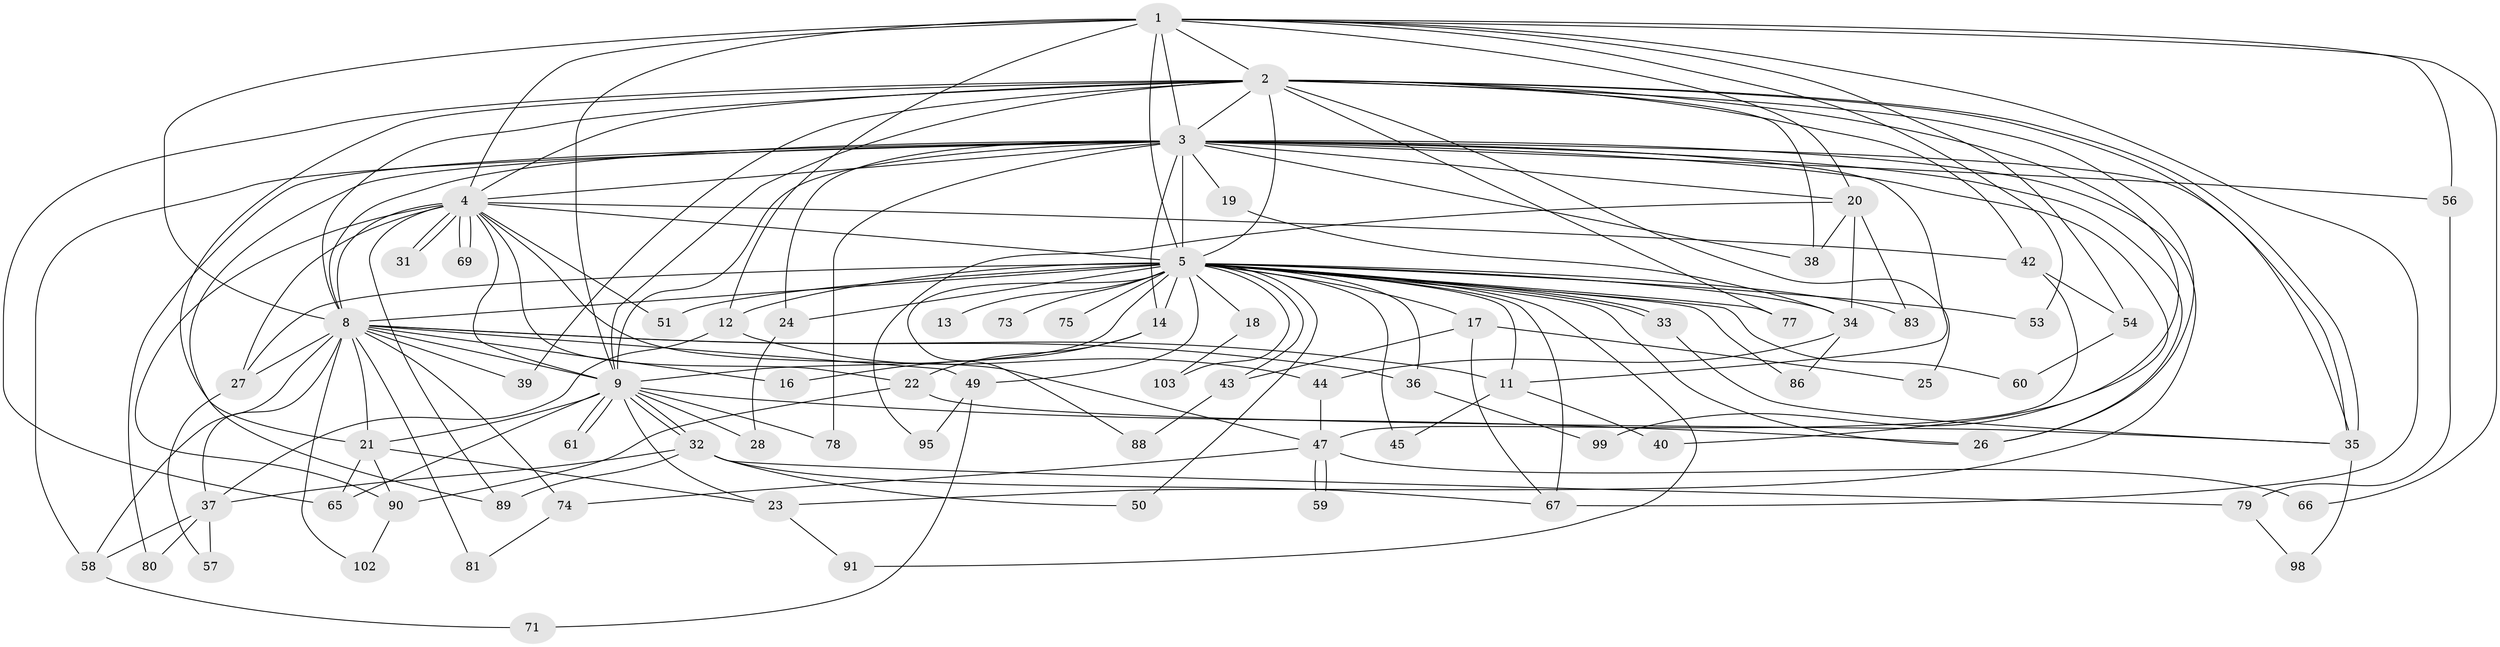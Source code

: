 // Generated by graph-tools (version 1.1) at 2025/23/03/03/25 07:23:37]
// undirected, 74 vertices, 168 edges
graph export_dot {
graph [start="1"]
  node [color=gray90,style=filled];
  1 [super="+7"];
  2 [super="+55"];
  3 [super="+6"];
  4 [super="+72"];
  5 [super="+10"];
  8 [super="+63"];
  9 [super="+70"];
  11 [super="+15"];
  12;
  13;
  14 [super="+46"];
  16;
  17 [super="+96"];
  18;
  19;
  20 [super="+29"];
  21;
  22 [super="+48"];
  23 [super="+64"];
  24;
  25;
  26 [super="+30"];
  27 [super="+87"];
  28;
  31;
  32 [super="+68"];
  33 [super="+85"];
  34 [super="+94"];
  35 [super="+76"];
  36;
  37 [super="+52"];
  38 [super="+41"];
  39;
  40;
  42;
  43;
  44;
  45;
  47 [super="+84"];
  49 [super="+101"];
  50;
  51;
  53;
  54;
  56;
  57;
  58 [super="+62"];
  59;
  60;
  61;
  65 [super="+82"];
  66;
  67 [super="+92"];
  69;
  71;
  73;
  74;
  75;
  77;
  78 [super="+97"];
  79;
  80;
  81;
  83;
  86;
  88;
  89 [super="+100"];
  90 [super="+93"];
  91;
  95;
  98;
  99;
  102;
  103;
  1 -- 2 [weight=2];
  1 -- 3 [weight=4];
  1 -- 4 [weight=2];
  1 -- 5 [weight=4];
  1 -- 8 [weight=3];
  1 -- 9 [weight=2];
  1 -- 12;
  1 -- 53;
  1 -- 56;
  1 -- 66;
  1 -- 67;
  1 -- 20;
  1 -- 54;
  2 -- 3 [weight=2];
  2 -- 4;
  2 -- 5 [weight=2];
  2 -- 8;
  2 -- 9;
  2 -- 21;
  2 -- 25;
  2 -- 35;
  2 -- 35;
  2 -- 38;
  2 -- 39;
  2 -- 42;
  2 -- 77;
  2 -- 99;
  2 -- 65;
  2 -- 26;
  3 -- 4 [weight=2];
  3 -- 5 [weight=4];
  3 -- 8 [weight=2];
  3 -- 9 [weight=2];
  3 -- 19 [weight=2];
  3 -- 14 [weight=2];
  3 -- 78 [weight=2];
  3 -- 80;
  3 -- 23;
  3 -- 24;
  3 -- 89;
  3 -- 26;
  3 -- 40;
  3 -- 56;
  3 -- 20;
  3 -- 35;
  3 -- 58;
  3 -- 38;
  3 -- 11;
  4 -- 5 [weight=2];
  4 -- 8 [weight=2];
  4 -- 9;
  4 -- 22;
  4 -- 27;
  4 -- 31;
  4 -- 31;
  4 -- 42;
  4 -- 51;
  4 -- 69;
  4 -- 69;
  4 -- 89;
  4 -- 90;
  4 -- 47;
  5 -- 8 [weight=2];
  5 -- 9 [weight=2];
  5 -- 12;
  5 -- 13 [weight=2];
  5 -- 18 [weight=2];
  5 -- 24;
  5 -- 26;
  5 -- 33;
  5 -- 33;
  5 -- 34;
  5 -- 43;
  5 -- 45;
  5 -- 49;
  5 -- 67 [weight=2];
  5 -- 73 [weight=2];
  5 -- 75 [weight=2];
  5 -- 77;
  5 -- 86;
  5 -- 11;
  5 -- 14;
  5 -- 17;
  5 -- 83;
  5 -- 88;
  5 -- 91;
  5 -- 36;
  5 -- 103;
  5 -- 50;
  5 -- 51;
  5 -- 53;
  5 -- 60;
  5 -- 27;
  8 -- 9;
  8 -- 11;
  8 -- 16;
  8 -- 21;
  8 -- 27;
  8 -- 36;
  8 -- 37;
  8 -- 39;
  8 -- 49;
  8 -- 58;
  8 -- 81;
  8 -- 102;
  8 -- 74;
  9 -- 28;
  9 -- 32;
  9 -- 32;
  9 -- 61;
  9 -- 61;
  9 -- 65;
  9 -- 78;
  9 -- 21;
  9 -- 23;
  9 -- 26;
  11 -- 40;
  11 -- 45;
  12 -- 37;
  12 -- 44;
  14 -- 16;
  14 -- 22;
  17 -- 25;
  17 -- 43;
  17 -- 67;
  18 -- 103;
  19 -- 34;
  20 -- 34;
  20 -- 38;
  20 -- 83;
  20 -- 95;
  21 -- 23;
  21 -- 65;
  21 -- 90;
  22 -- 90;
  22 -- 35;
  23 -- 91;
  24 -- 28;
  27 -- 57;
  32 -- 50;
  32 -- 79;
  32 -- 89;
  32 -- 67;
  32 -- 37;
  33 -- 35;
  34 -- 44;
  34 -- 86;
  35 -- 98;
  36 -- 99;
  37 -- 57;
  37 -- 58;
  37 -- 80;
  42 -- 47;
  42 -- 54;
  43 -- 88;
  44 -- 47;
  47 -- 59;
  47 -- 59;
  47 -- 66;
  47 -- 74;
  49 -- 71;
  49 -- 95 [weight=2];
  54 -- 60;
  56 -- 79;
  58 -- 71;
  74 -- 81;
  79 -- 98;
  90 -- 102;
}
